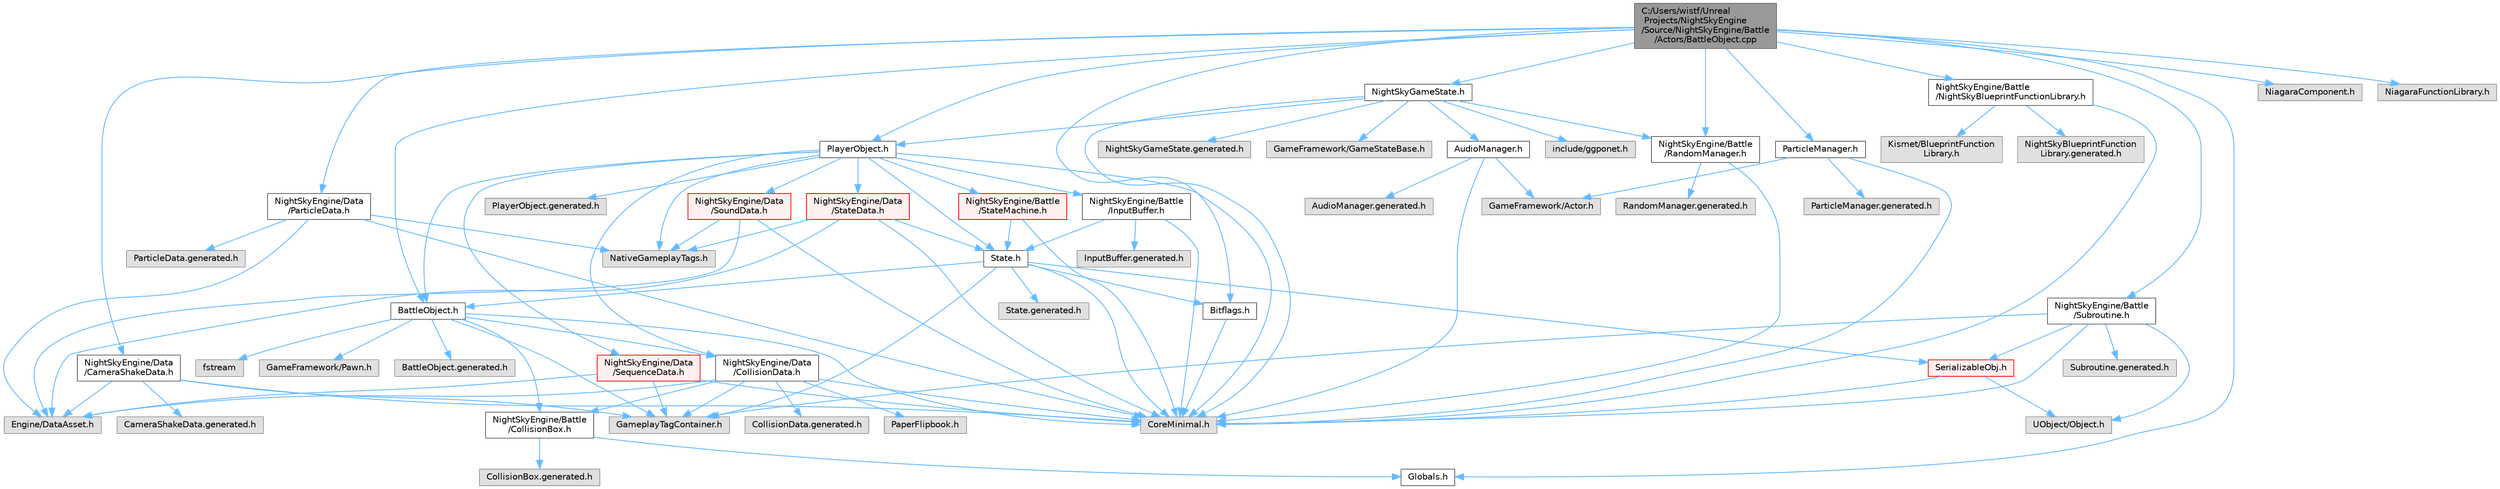 digraph "C:/Users/wistf/Unreal Projects/NightSkyEngine/Source/NightSkyEngine/Battle/Actors/BattleObject.cpp"
{
 // LATEX_PDF_SIZE
  bgcolor="transparent";
  edge [fontname=Helvetica,fontsize=10,labelfontname=Helvetica,labelfontsize=10];
  node [fontname=Helvetica,fontsize=10,shape=box,height=0.2,width=0.4];
  Node1 [id="Node000001",label="C:/Users/wistf/Unreal\l Projects/NightSkyEngine\l/Source/NightSkyEngine/Battle\l/Actors/BattleObject.cpp",height=0.2,width=0.4,color="gray40", fillcolor="grey60", style="filled", fontcolor="black",tooltip=" "];
  Node1 -> Node2 [id="edge1_Node000001_Node000002",color="steelblue1",style="solid",tooltip=" "];
  Node2 [id="Node000002",label="BattleObject.h",height=0.2,width=0.4,color="grey40", fillcolor="white", style="filled",URL="$_battle_object_8h.html",tooltip=" "];
  Node2 -> Node3 [id="edge2_Node000002_Node000003",color="steelblue1",style="solid",tooltip=" "];
  Node3 [id="Node000003",label="fstream",height=0.2,width=0.4,color="grey60", fillcolor="#E0E0E0", style="filled",tooltip=" "];
  Node2 -> Node4 [id="edge3_Node000002_Node000004",color="steelblue1",style="solid",tooltip=" "];
  Node4 [id="Node000004",label="CoreMinimal.h",height=0.2,width=0.4,color="grey60", fillcolor="#E0E0E0", style="filled",tooltip=" "];
  Node2 -> Node5 [id="edge4_Node000002_Node000005",color="steelblue1",style="solid",tooltip=" "];
  Node5 [id="Node000005",label="GameplayTagContainer.h",height=0.2,width=0.4,color="grey60", fillcolor="#E0E0E0", style="filled",tooltip=" "];
  Node2 -> Node6 [id="edge5_Node000002_Node000006",color="steelblue1",style="solid",tooltip=" "];
  Node6 [id="Node000006",label="GameFramework/Pawn.h",height=0.2,width=0.4,color="grey60", fillcolor="#E0E0E0", style="filled",tooltip=" "];
  Node2 -> Node7 [id="edge6_Node000002_Node000007",color="steelblue1",style="solid",tooltip=" "];
  Node7 [id="Node000007",label="NightSkyEngine/Battle\l/CollisionBox.h",height=0.2,width=0.4,color="grey40", fillcolor="white", style="filled",URL="$_collision_box_8h.html",tooltip=" "];
  Node7 -> Node8 [id="edge7_Node000007_Node000008",color="steelblue1",style="solid",tooltip=" "];
  Node8 [id="Node000008",label="Globals.h",height=0.2,width=0.4,color="grey40", fillcolor="white", style="filled",URL="$_globals_8h.html",tooltip=" "];
  Node7 -> Node9 [id="edge8_Node000007_Node000009",color="steelblue1",style="solid",tooltip=" "];
  Node9 [id="Node000009",label="CollisionBox.generated.h",height=0.2,width=0.4,color="grey60", fillcolor="#E0E0E0", style="filled",tooltip=" "];
  Node2 -> Node10 [id="edge9_Node000002_Node000010",color="steelblue1",style="solid",tooltip=" "];
  Node10 [id="Node000010",label="NightSkyEngine/Data\l/CollisionData.h",height=0.2,width=0.4,color="grey40", fillcolor="white", style="filled",URL="$_collision_data_8h.html",tooltip=" "];
  Node10 -> Node4 [id="edge10_Node000010_Node000004",color="steelblue1",style="solid",tooltip=" "];
  Node10 -> Node11 [id="edge11_Node000010_Node000011",color="steelblue1",style="solid",tooltip=" "];
  Node11 [id="Node000011",label="Engine/DataAsset.h",height=0.2,width=0.4,color="grey60", fillcolor="#E0E0E0", style="filled",tooltip=" "];
  Node10 -> Node5 [id="edge12_Node000010_Node000005",color="steelblue1",style="solid",tooltip=" "];
  Node10 -> Node12 [id="edge13_Node000010_Node000012",color="steelblue1",style="solid",tooltip=" "];
  Node12 [id="Node000012",label="PaperFlipbook.h",height=0.2,width=0.4,color="grey60", fillcolor="#E0E0E0", style="filled",tooltip=" "];
  Node10 -> Node7 [id="edge14_Node000010_Node000007",color="steelblue1",style="solid",tooltip=" "];
  Node10 -> Node13 [id="edge15_Node000010_Node000013",color="steelblue1",style="solid",tooltip=" "];
  Node13 [id="Node000013",label="CollisionData.generated.h",height=0.2,width=0.4,color="grey60", fillcolor="#E0E0E0", style="filled",tooltip=" "];
  Node2 -> Node14 [id="edge16_Node000002_Node000014",color="steelblue1",style="solid",tooltip=" "];
  Node14 [id="Node000014",label="BattleObject.generated.h",height=0.2,width=0.4,color="grey60", fillcolor="#E0E0E0", style="filled",tooltip=" "];
  Node1 -> Node15 [id="edge17_Node000001_Node000015",color="steelblue1",style="solid",tooltip=" "];
  Node15 [id="Node000015",label="NiagaraComponent.h",height=0.2,width=0.4,color="grey60", fillcolor="#E0E0E0", style="filled",tooltip=" "];
  Node1 -> Node16 [id="edge18_Node000001_Node000016",color="steelblue1",style="solid",tooltip=" "];
  Node16 [id="Node000016",label="NiagaraFunctionLibrary.h",height=0.2,width=0.4,color="grey60", fillcolor="#E0E0E0", style="filled",tooltip=" "];
  Node1 -> Node17 [id="edge19_Node000001_Node000017",color="steelblue1",style="solid",tooltip=" "];
  Node17 [id="Node000017",label="NightSkyEngine/Battle\l/NightSkyBlueprintFunctionLibrary.h",height=0.2,width=0.4,color="grey40", fillcolor="white", style="filled",URL="$_night_sky_blueprint_function_library_8h.html",tooltip=" "];
  Node17 -> Node4 [id="edge20_Node000017_Node000004",color="steelblue1",style="solid",tooltip=" "];
  Node17 -> Node18 [id="edge21_Node000017_Node000018",color="steelblue1",style="solid",tooltip=" "];
  Node18 [id="Node000018",label="Kismet/BlueprintFunction\lLibrary.h",height=0.2,width=0.4,color="grey60", fillcolor="#E0E0E0", style="filled",tooltip=" "];
  Node17 -> Node19 [id="edge22_Node000017_Node000019",color="steelblue1",style="solid",tooltip=" "];
  Node19 [id="Node000019",label="NightSkyBlueprintFunction\lLibrary.generated.h",height=0.2,width=0.4,color="grey60", fillcolor="#E0E0E0", style="filled",tooltip=" "];
  Node1 -> Node20 [id="edge23_Node000001_Node000020",color="steelblue1",style="solid",tooltip=" "];
  Node20 [id="Node000020",label="NightSkyGameState.h",height=0.2,width=0.4,color="grey40", fillcolor="white", style="filled",URL="$_night_sky_game_state_8h.html",tooltip=" "];
  Node20 -> Node4 [id="edge24_Node000020_Node000004",color="steelblue1",style="solid",tooltip=" "];
  Node20 -> Node21 [id="edge25_Node000020_Node000021",color="steelblue1",style="solid",tooltip=" "];
  Node21 [id="Node000021",label="AudioManager.h",height=0.2,width=0.4,color="grey40", fillcolor="white", style="filled",URL="$_audio_manager_8h.html",tooltip=" "];
  Node21 -> Node4 [id="edge26_Node000021_Node000004",color="steelblue1",style="solid",tooltip=" "];
  Node21 -> Node22 [id="edge27_Node000021_Node000022",color="steelblue1",style="solid",tooltip=" "];
  Node22 [id="Node000022",label="GameFramework/Actor.h",height=0.2,width=0.4,color="grey60", fillcolor="#E0E0E0", style="filled",tooltip=" "];
  Node21 -> Node23 [id="edge28_Node000021_Node000023",color="steelblue1",style="solid",tooltip=" "];
  Node23 [id="Node000023",label="AudioManager.generated.h",height=0.2,width=0.4,color="grey60", fillcolor="#E0E0E0", style="filled",tooltip=" "];
  Node20 -> Node24 [id="edge29_Node000020_Node000024",color="steelblue1",style="solid",tooltip=" "];
  Node24 [id="Node000024",label="PlayerObject.h",height=0.2,width=0.4,color="grey40", fillcolor="white", style="filled",URL="$_player_object_8h.html",tooltip=" "];
  Node24 -> Node4 [id="edge30_Node000024_Node000004",color="steelblue1",style="solid",tooltip=" "];
  Node24 -> Node2 [id="edge31_Node000024_Node000002",color="steelblue1",style="solid",tooltip=" "];
  Node24 -> Node25 [id="edge32_Node000024_Node000025",color="steelblue1",style="solid",tooltip=" "];
  Node25 [id="Node000025",label="NativeGameplayTags.h",height=0.2,width=0.4,color="grey60", fillcolor="#E0E0E0", style="filled",tooltip=" "];
  Node24 -> Node26 [id="edge33_Node000024_Node000026",color="steelblue1",style="solid",tooltip=" "];
  Node26 [id="Node000026",label="NightSkyEngine/Battle\l/InputBuffer.h",height=0.2,width=0.4,color="grey40", fillcolor="white", style="filled",URL="$_input_buffer_8h.html",tooltip=" "];
  Node26 -> Node4 [id="edge34_Node000026_Node000004",color="steelblue1",style="solid",tooltip=" "];
  Node26 -> Node27 [id="edge35_Node000026_Node000027",color="steelblue1",style="solid",tooltip=" "];
  Node27 [id="Node000027",label="State.h",height=0.2,width=0.4,color="grey40", fillcolor="white", style="filled",URL="$_state_8h.html",tooltip=" "];
  Node27 -> Node4 [id="edge36_Node000027_Node000004",color="steelblue1",style="solid",tooltip=" "];
  Node27 -> Node28 [id="edge37_Node000027_Node000028",color="steelblue1",style="solid",tooltip=" "];
  Node28 [id="Node000028",label="Bitflags.h",height=0.2,width=0.4,color="grey40", fillcolor="white", style="filled",URL="$_bitflags_8h.html",tooltip=" "];
  Node28 -> Node4 [id="edge38_Node000028_Node000004",color="steelblue1",style="solid",tooltip=" "];
  Node27 -> Node5 [id="edge39_Node000027_Node000005",color="steelblue1",style="solid",tooltip=" "];
  Node27 -> Node29 [id="edge40_Node000027_Node000029",color="steelblue1",style="solid",tooltip=" "];
  Node29 [id="Node000029",label="SerializableObj.h",height=0.2,width=0.4,color="red", fillcolor="#FFF0F0", style="filled",URL="$_serializable_obj_8h.html",tooltip=" "];
  Node29 -> Node4 [id="edge41_Node000029_Node000004",color="steelblue1",style="solid",tooltip=" "];
  Node29 -> Node30 [id="edge42_Node000029_Node000030",color="steelblue1",style="solid",tooltip=" "];
  Node30 [id="Node000030",label="UObject/Object.h",height=0.2,width=0.4,color="grey60", fillcolor="#E0E0E0", style="filled",tooltip=" "];
  Node27 -> Node2 [id="edge43_Node000027_Node000002",color="steelblue1",style="solid",tooltip=" "];
  Node27 -> Node32 [id="edge44_Node000027_Node000032",color="steelblue1",style="solid",tooltip=" "];
  Node32 [id="Node000032",label="State.generated.h",height=0.2,width=0.4,color="grey60", fillcolor="#E0E0E0", style="filled",tooltip=" "];
  Node26 -> Node33 [id="edge45_Node000026_Node000033",color="steelblue1",style="solid",tooltip=" "];
  Node33 [id="Node000033",label="InputBuffer.generated.h",height=0.2,width=0.4,color="grey60", fillcolor="#E0E0E0", style="filled",tooltip=" "];
  Node24 -> Node27 [id="edge46_Node000024_Node000027",color="steelblue1",style="solid",tooltip=" "];
  Node24 -> Node34 [id="edge47_Node000024_Node000034",color="steelblue1",style="solid",tooltip=" "];
  Node34 [id="Node000034",label="NightSkyEngine/Battle\l/StateMachine.h",height=0.2,width=0.4,color="red", fillcolor="#FFF0F0", style="filled",URL="$_state_machine_8h.html",tooltip=" "];
  Node34 -> Node4 [id="edge48_Node000034_Node000004",color="steelblue1",style="solid",tooltip=" "];
  Node34 -> Node27 [id="edge49_Node000034_Node000027",color="steelblue1",style="solid",tooltip=" "];
  Node24 -> Node10 [id="edge50_Node000024_Node000010",color="steelblue1",style="solid",tooltip=" "];
  Node24 -> Node36 [id="edge51_Node000024_Node000036",color="steelblue1",style="solid",tooltip=" "];
  Node36 [id="Node000036",label="NightSkyEngine/Data\l/SequenceData.h",height=0.2,width=0.4,color="red", fillcolor="#FFF0F0", style="filled",URL="$_sequence_data_8h.html",tooltip=" "];
  Node36 -> Node4 [id="edge52_Node000036_Node000004",color="steelblue1",style="solid",tooltip=" "];
  Node36 -> Node5 [id="edge53_Node000036_Node000005",color="steelblue1",style="solid",tooltip=" "];
  Node36 -> Node11 [id="edge54_Node000036_Node000011",color="steelblue1",style="solid",tooltip=" "];
  Node24 -> Node39 [id="edge55_Node000024_Node000039",color="steelblue1",style="solid",tooltip=" "];
  Node39 [id="Node000039",label="NightSkyEngine/Data\l/SoundData.h",height=0.2,width=0.4,color="red", fillcolor="#FFF0F0", style="filled",URL="$_sound_data_8h.html",tooltip=" "];
  Node39 -> Node4 [id="edge56_Node000039_Node000004",color="steelblue1",style="solid",tooltip=" "];
  Node39 -> Node25 [id="edge57_Node000039_Node000025",color="steelblue1",style="solid",tooltip=" "];
  Node39 -> Node11 [id="edge58_Node000039_Node000011",color="steelblue1",style="solid",tooltip=" "];
  Node24 -> Node41 [id="edge59_Node000024_Node000041",color="steelblue1",style="solid",tooltip=" "];
  Node41 [id="Node000041",label="NightSkyEngine/Data\l/StateData.h",height=0.2,width=0.4,color="red", fillcolor="#FFF0F0", style="filled",URL="$_state_data_8h.html",tooltip=" "];
  Node41 -> Node4 [id="edge60_Node000041_Node000004",color="steelblue1",style="solid",tooltip=" "];
  Node41 -> Node25 [id="edge61_Node000041_Node000025",color="steelblue1",style="solid",tooltip=" "];
  Node41 -> Node11 [id="edge62_Node000041_Node000011",color="steelblue1",style="solid",tooltip=" "];
  Node41 -> Node27 [id="edge63_Node000041_Node000027",color="steelblue1",style="solid",tooltip=" "];
  Node24 -> Node43 [id="edge64_Node000024_Node000043",color="steelblue1",style="solid",tooltip=" "];
  Node43 [id="Node000043",label="PlayerObject.generated.h",height=0.2,width=0.4,color="grey60", fillcolor="#E0E0E0", style="filled",tooltip=" "];
  Node20 -> Node44 [id="edge65_Node000020_Node000044",color="steelblue1",style="solid",tooltip=" "];
  Node44 [id="Node000044",label="GameFramework/GameStateBase.h",height=0.2,width=0.4,color="grey60", fillcolor="#E0E0E0", style="filled",tooltip=" "];
  Node20 -> Node45 [id="edge66_Node000020_Node000045",color="steelblue1",style="solid",tooltip=" "];
  Node45 [id="Node000045",label="include/ggponet.h",height=0.2,width=0.4,color="grey60", fillcolor="#E0E0E0", style="filled",tooltip=" "];
  Node20 -> Node46 [id="edge67_Node000020_Node000046",color="steelblue1",style="solid",tooltip=" "];
  Node46 [id="Node000046",label="NightSkyEngine/Battle\l/RandomManager.h",height=0.2,width=0.4,color="grey40", fillcolor="white", style="filled",URL="$_random_manager_8h.html",tooltip=" "];
  Node46 -> Node4 [id="edge68_Node000046_Node000004",color="steelblue1",style="solid",tooltip=" "];
  Node46 -> Node47 [id="edge69_Node000046_Node000047",color="steelblue1",style="solid",tooltip=" "];
  Node47 [id="Node000047",label="RandomManager.generated.h",height=0.2,width=0.4,color="grey60", fillcolor="#E0E0E0", style="filled",tooltip=" "];
  Node20 -> Node48 [id="edge70_Node000020_Node000048",color="steelblue1",style="solid",tooltip=" "];
  Node48 [id="Node000048",label="NightSkyGameState.generated.h",height=0.2,width=0.4,color="grey60", fillcolor="#E0E0E0", style="filled",tooltip=" "];
  Node1 -> Node49 [id="edge71_Node000001_Node000049",color="steelblue1",style="solid",tooltip=" "];
  Node49 [id="Node000049",label="ParticleManager.h",height=0.2,width=0.4,color="grey40", fillcolor="white", style="filled",URL="$_particle_manager_8h.html",tooltip=" "];
  Node49 -> Node4 [id="edge72_Node000049_Node000004",color="steelblue1",style="solid",tooltip=" "];
  Node49 -> Node22 [id="edge73_Node000049_Node000022",color="steelblue1",style="solid",tooltip=" "];
  Node49 -> Node50 [id="edge74_Node000049_Node000050",color="steelblue1",style="solid",tooltip=" "];
  Node50 [id="Node000050",label="ParticleManager.generated.h",height=0.2,width=0.4,color="grey60", fillcolor="#E0E0E0", style="filled",tooltip=" "];
  Node1 -> Node24 [id="edge75_Node000001_Node000024",color="steelblue1",style="solid",tooltip=" "];
  Node1 -> Node28 [id="edge76_Node000001_Node000028",color="steelblue1",style="solid",tooltip=" "];
  Node1 -> Node8 [id="edge77_Node000001_Node000008",color="steelblue1",style="solid",tooltip=" "];
  Node1 -> Node51 [id="edge78_Node000001_Node000051",color="steelblue1",style="solid",tooltip=" "];
  Node51 [id="Node000051",label="NightSkyEngine/Battle\l/Subroutine.h",height=0.2,width=0.4,color="grey40", fillcolor="white", style="filled",URL="$_subroutine_8h.html",tooltip=" "];
  Node51 -> Node4 [id="edge79_Node000051_Node000004",color="steelblue1",style="solid",tooltip=" "];
  Node51 -> Node5 [id="edge80_Node000051_Node000005",color="steelblue1",style="solid",tooltip=" "];
  Node51 -> Node29 [id="edge81_Node000051_Node000029",color="steelblue1",style="solid",tooltip=" "];
  Node51 -> Node30 [id="edge82_Node000051_Node000030",color="steelblue1",style="solid",tooltip=" "];
  Node51 -> Node52 [id="edge83_Node000051_Node000052",color="steelblue1",style="solid",tooltip=" "];
  Node52 [id="Node000052",label="Subroutine.generated.h",height=0.2,width=0.4,color="grey60", fillcolor="#E0E0E0", style="filled",tooltip=" "];
  Node1 -> Node53 [id="edge84_Node000001_Node000053",color="steelblue1",style="solid",tooltip=" "];
  Node53 [id="Node000053",label="NightSkyEngine/Data\l/CameraShakeData.h",height=0.2,width=0.4,color="grey40", fillcolor="white", style="filled",URL="$_camera_shake_data_8h.html",tooltip=" "];
  Node53 -> Node4 [id="edge85_Node000053_Node000004",color="steelblue1",style="solid",tooltip=" "];
  Node53 -> Node11 [id="edge86_Node000053_Node000011",color="steelblue1",style="solid",tooltip=" "];
  Node53 -> Node5 [id="edge87_Node000053_Node000005",color="steelblue1",style="solid",tooltip=" "];
  Node53 -> Node54 [id="edge88_Node000053_Node000054",color="steelblue1",style="solid",tooltip=" "];
  Node54 [id="Node000054",label="CameraShakeData.generated.h",height=0.2,width=0.4,color="grey60", fillcolor="#E0E0E0", style="filled",tooltip=" "];
  Node1 -> Node55 [id="edge89_Node000001_Node000055",color="steelblue1",style="solid",tooltip=" "];
  Node55 [id="Node000055",label="NightSkyEngine/Data\l/ParticleData.h",height=0.2,width=0.4,color="grey40", fillcolor="white", style="filled",URL="$_particle_data_8h.html",tooltip=" "];
  Node55 -> Node4 [id="edge90_Node000055_Node000004",color="steelblue1",style="solid",tooltip=" "];
  Node55 -> Node25 [id="edge91_Node000055_Node000025",color="steelblue1",style="solid",tooltip=" "];
  Node55 -> Node11 [id="edge92_Node000055_Node000011",color="steelblue1",style="solid",tooltip=" "];
  Node55 -> Node56 [id="edge93_Node000055_Node000056",color="steelblue1",style="solid",tooltip=" "];
  Node56 [id="Node000056",label="ParticleData.generated.h",height=0.2,width=0.4,color="grey60", fillcolor="#E0E0E0", style="filled",tooltip=" "];
  Node1 -> Node46 [id="edge94_Node000001_Node000046",color="steelblue1",style="solid",tooltip=" "];
}
